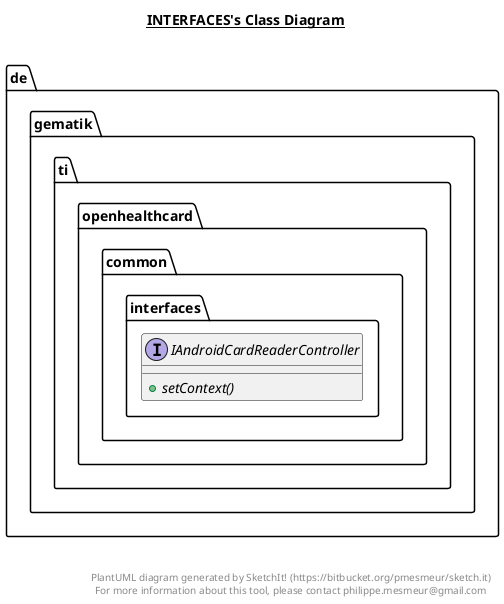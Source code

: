 @startuml

title __INTERFACES's Class Diagram__\n

  namespace de.gematik.ti.openhealthcard.common {
    namespace interfaces {
      interface de.gematik.ti.openhealthcard.common.interfaces.IAndroidCardReaderController {
          {abstract} + setContext()
      }
    }
  }
  



right footer


PlantUML diagram generated by SketchIt! (https://bitbucket.org/pmesmeur/sketch.it)
For more information about this tool, please contact philippe.mesmeur@gmail.com
endfooter

@enduml
